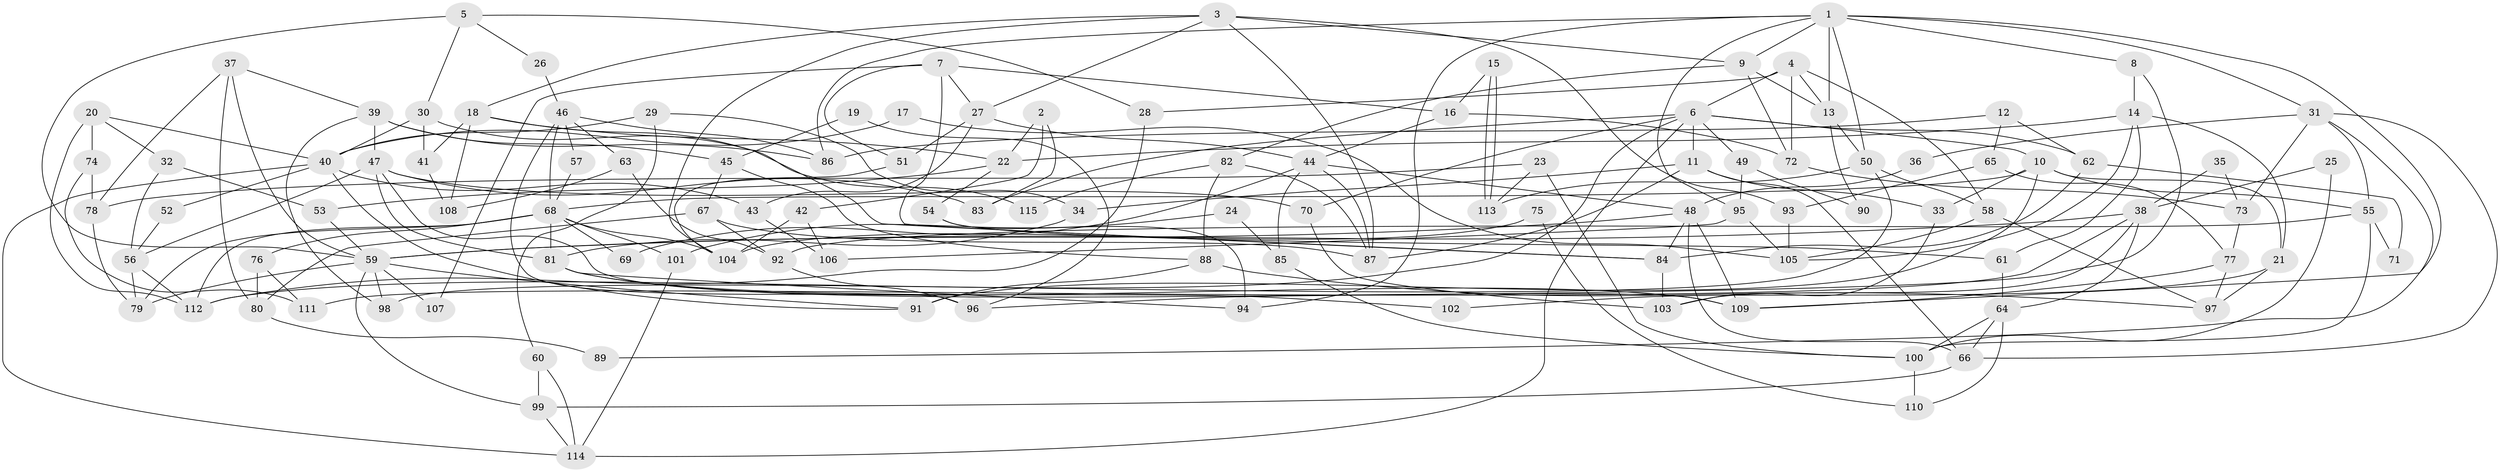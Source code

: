 // coarse degree distribution, {9: 0.025, 4: 0.175, 6: 0.1125, 8: 0.05, 12: 0.0125, 3: 0.3125, 5: 0.15, 2: 0.1, 15: 0.0125, 11: 0.0125, 14: 0.0125, 10: 0.0125, 1: 0.0125}
// Generated by graph-tools (version 1.1) at 2025/18/03/04/25 18:18:39]
// undirected, 115 vertices, 230 edges
graph export_dot {
graph [start="1"]
  node [color=gray90,style=filled];
  1;
  2;
  3;
  4;
  5;
  6;
  7;
  8;
  9;
  10;
  11;
  12;
  13;
  14;
  15;
  16;
  17;
  18;
  19;
  20;
  21;
  22;
  23;
  24;
  25;
  26;
  27;
  28;
  29;
  30;
  31;
  32;
  33;
  34;
  35;
  36;
  37;
  38;
  39;
  40;
  41;
  42;
  43;
  44;
  45;
  46;
  47;
  48;
  49;
  50;
  51;
  52;
  53;
  54;
  55;
  56;
  57;
  58;
  59;
  60;
  61;
  62;
  63;
  64;
  65;
  66;
  67;
  68;
  69;
  70;
  71;
  72;
  73;
  74;
  75;
  76;
  77;
  78;
  79;
  80;
  81;
  82;
  83;
  84;
  85;
  86;
  87;
  88;
  89;
  90;
  91;
  92;
  93;
  94;
  95;
  96;
  97;
  98;
  99;
  100;
  101;
  102;
  103;
  104;
  105;
  106;
  107;
  108;
  109;
  110;
  111;
  112;
  113;
  114;
  115;
  1 -- 109;
  1 -- 9;
  1 -- 8;
  1 -- 13;
  1 -- 31;
  1 -- 50;
  1 -- 86;
  1 -- 94;
  1 -- 95;
  2 -- 83;
  2 -- 42;
  2 -- 22;
  3 -- 87;
  3 -- 104;
  3 -- 9;
  3 -- 18;
  3 -- 27;
  3 -- 93;
  4 -- 13;
  4 -- 6;
  4 -- 28;
  4 -- 58;
  4 -- 72;
  5 -- 30;
  5 -- 59;
  5 -- 26;
  5 -- 28;
  6 -- 10;
  6 -- 112;
  6 -- 11;
  6 -- 49;
  6 -- 62;
  6 -- 70;
  6 -- 83;
  6 -- 114;
  7 -- 84;
  7 -- 27;
  7 -- 16;
  7 -- 51;
  7 -- 107;
  8 -- 14;
  8 -- 96;
  9 -- 13;
  9 -- 72;
  9 -- 82;
  10 -- 91;
  10 -- 21;
  10 -- 33;
  10 -- 55;
  10 -- 68;
  11 -- 34;
  11 -- 33;
  11 -- 66;
  11 -- 87;
  12 -- 65;
  12 -- 62;
  12 -- 86;
  13 -- 50;
  13 -- 90;
  14 -- 61;
  14 -- 22;
  14 -- 21;
  14 -- 105;
  15 -- 113;
  15 -- 113;
  15 -- 16;
  16 -- 72;
  16 -- 44;
  17 -- 40;
  17 -- 105;
  18 -- 84;
  18 -- 22;
  18 -- 41;
  18 -- 108;
  19 -- 96;
  19 -- 45;
  20 -- 32;
  20 -- 74;
  20 -- 40;
  20 -- 112;
  21 -- 97;
  21 -- 102;
  22 -- 53;
  22 -- 54;
  23 -- 113;
  23 -- 78;
  23 -- 100;
  24 -- 85;
  24 -- 101;
  25 -- 38;
  25 -- 100;
  26 -- 46;
  27 -- 44;
  27 -- 43;
  27 -- 51;
  28 -- 112;
  29 -- 40;
  29 -- 60;
  29 -- 34;
  30 -- 41;
  30 -- 40;
  30 -- 115;
  31 -- 66;
  31 -- 36;
  31 -- 55;
  31 -- 73;
  31 -- 89;
  32 -- 53;
  32 -- 56;
  33 -- 103;
  34 -- 81;
  35 -- 38;
  35 -- 73;
  36 -- 48;
  37 -- 39;
  37 -- 59;
  37 -- 78;
  37 -- 80;
  38 -- 64;
  38 -- 59;
  38 -- 103;
  38 -- 111;
  39 -- 86;
  39 -- 47;
  39 -- 45;
  39 -- 98;
  40 -- 91;
  40 -- 43;
  40 -- 52;
  40 -- 114;
  41 -- 108;
  42 -- 106;
  42 -- 104;
  43 -- 106;
  44 -- 48;
  44 -- 69;
  44 -- 85;
  44 -- 87;
  45 -- 67;
  45 -- 88;
  46 -- 86;
  46 -- 68;
  46 -- 57;
  46 -- 63;
  46 -- 96;
  47 -- 81;
  47 -- 70;
  47 -- 56;
  47 -- 83;
  47 -- 109;
  48 -- 109;
  48 -- 59;
  48 -- 66;
  48 -- 84;
  49 -- 95;
  49 -- 90;
  50 -- 98;
  50 -- 58;
  50 -- 113;
  51 -- 104;
  52 -- 56;
  53 -- 59;
  54 -- 94;
  54 -- 61;
  55 -- 71;
  55 -- 92;
  55 -- 100;
  56 -- 112;
  56 -- 79;
  57 -- 68;
  58 -- 97;
  58 -- 105;
  59 -- 79;
  59 -- 99;
  59 -- 91;
  59 -- 98;
  59 -- 107;
  60 -- 99;
  60 -- 114;
  61 -- 64;
  62 -- 84;
  62 -- 71;
  63 -- 92;
  63 -- 108;
  64 -- 66;
  64 -- 100;
  64 -- 110;
  65 -- 93;
  65 -- 77;
  66 -- 99;
  67 -- 92;
  67 -- 87;
  67 -- 80;
  68 -- 112;
  68 -- 69;
  68 -- 76;
  68 -- 79;
  68 -- 81;
  68 -- 101;
  68 -- 104;
  70 -- 103;
  72 -- 73;
  73 -- 77;
  74 -- 78;
  74 -- 111;
  75 -- 104;
  75 -- 110;
  76 -- 80;
  76 -- 111;
  77 -- 97;
  77 -- 109;
  78 -- 79;
  80 -- 89;
  81 -- 109;
  81 -- 94;
  81 -- 102;
  82 -- 87;
  82 -- 88;
  82 -- 115;
  84 -- 103;
  85 -- 100;
  88 -- 91;
  88 -- 97;
  92 -- 96;
  93 -- 105;
  95 -- 105;
  95 -- 106;
  99 -- 114;
  100 -- 110;
  101 -- 114;
}
